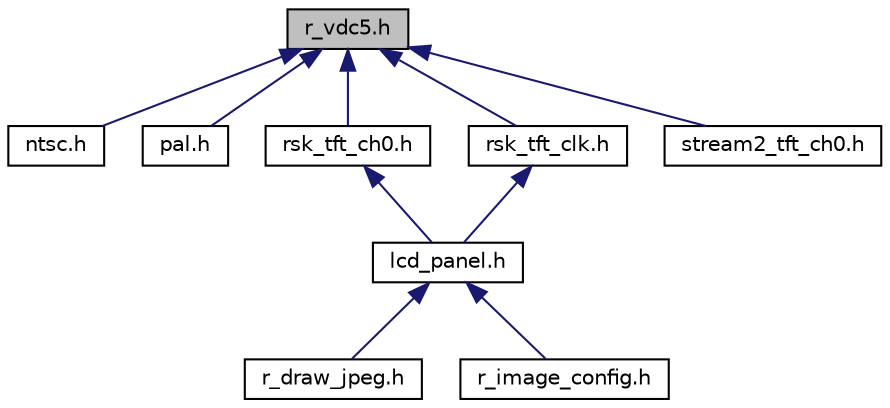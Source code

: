 digraph "r_vdc5.h"
{
 // LATEX_PDF_SIZE
  edge [fontname="Helvetica",fontsize="10",labelfontname="Helvetica",labelfontsize="10"];
  node [fontname="Helvetica",fontsize="10",shape=record];
  Node1 [label="r_vdc5.h",height=0.2,width=0.4,color="black", fillcolor="grey75", style="filled", fontcolor="black",tooltip="VDC driver API definitions."];
  Node1 -> Node2 [dir="back",color="midnightblue",fontsize="10",style="solid",fontname="Helvetica"];
  Node2 [label="ntsc.h",height=0.2,width=0.4,color="black", fillcolor="white", style="filled",URL="$d2/d5a/ntsc_8h.html",tooltip="Camera for vdc5 definition header."];
  Node1 -> Node3 [dir="back",color="midnightblue",fontsize="10",style="solid",fontname="Helvetica"];
  Node3 [label="pal.h",height=0.2,width=0.4,color="black", fillcolor="white", style="filled",URL="$d9/d16/pal_8h.html",tooltip="Camera for vdc5 definition header."];
  Node1 -> Node4 [dir="back",color="midnightblue",fontsize="10",style="solid",fontname="Helvetica"];
  Node4 [label="rsk_tft_ch0.h",height=0.2,width=0.4,color="black", fillcolor="white", style="filled",URL="$d7/d70/rsk__tft__ch0_8h.html",tooltip="LCD panel for vdc5 channel 0 definition header."];
  Node4 -> Node5 [dir="back",color="midnightblue",fontsize="10",style="solid",fontname="Helvetica"];
  Node5 [label="lcd_panel.h",height=0.2,width=0.4,color="black", fillcolor="white", style="filled",URL="$dc/df4/lcd__panel_8h.html",tooltip=" "];
  Node5 -> Node6 [dir="back",color="midnightblue",fontsize="10",style="solid",fontname="Helvetica"];
  Node6 [label="r_draw_jpeg.h",height=0.2,width=0.4,color="black", fillcolor="white", style="filled",URL="$da/d4f/r__draw__jpeg_8h.html",tooltip=" "];
  Node5 -> Node7 [dir="back",color="midnightblue",fontsize="10",style="solid",fontname="Helvetica"];
  Node7 [label="r_image_config.h",height=0.2,width=0.4,color="black", fillcolor="white", style="filled",URL="$de/de7/r__image__config_8h.html",tooltip=" "];
  Node1 -> Node8 [dir="back",color="midnightblue",fontsize="10",style="solid",fontname="Helvetica"];
  Node8 [label="rsk_tft_clk.h",height=0.2,width=0.4,color="black", fillcolor="white", style="filled",URL="$db/d94/rsk__tft__clk_8h.html",tooltip="Defines for VDC5 clock."];
  Node8 -> Node5 [dir="back",color="midnightblue",fontsize="10",style="solid",fontname="Helvetica"];
  Node1 -> Node9 [dir="back",color="midnightblue",fontsize="10",style="solid",fontname="Helvetica"];
  Node9 [label="stream2_tft_ch0.h",height=0.2,width=0.4,color="black", fillcolor="white", style="filled",URL="$db/ddf/stream2__tft__ch0_8h.html",tooltip=" "];
}
